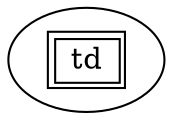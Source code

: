 digraph
{
  n  [
    label = <
      <table tooltip="table tip">
        <tr> <td tooltip="td tip"> td </td> </tr>
      </table>
    >]
}
